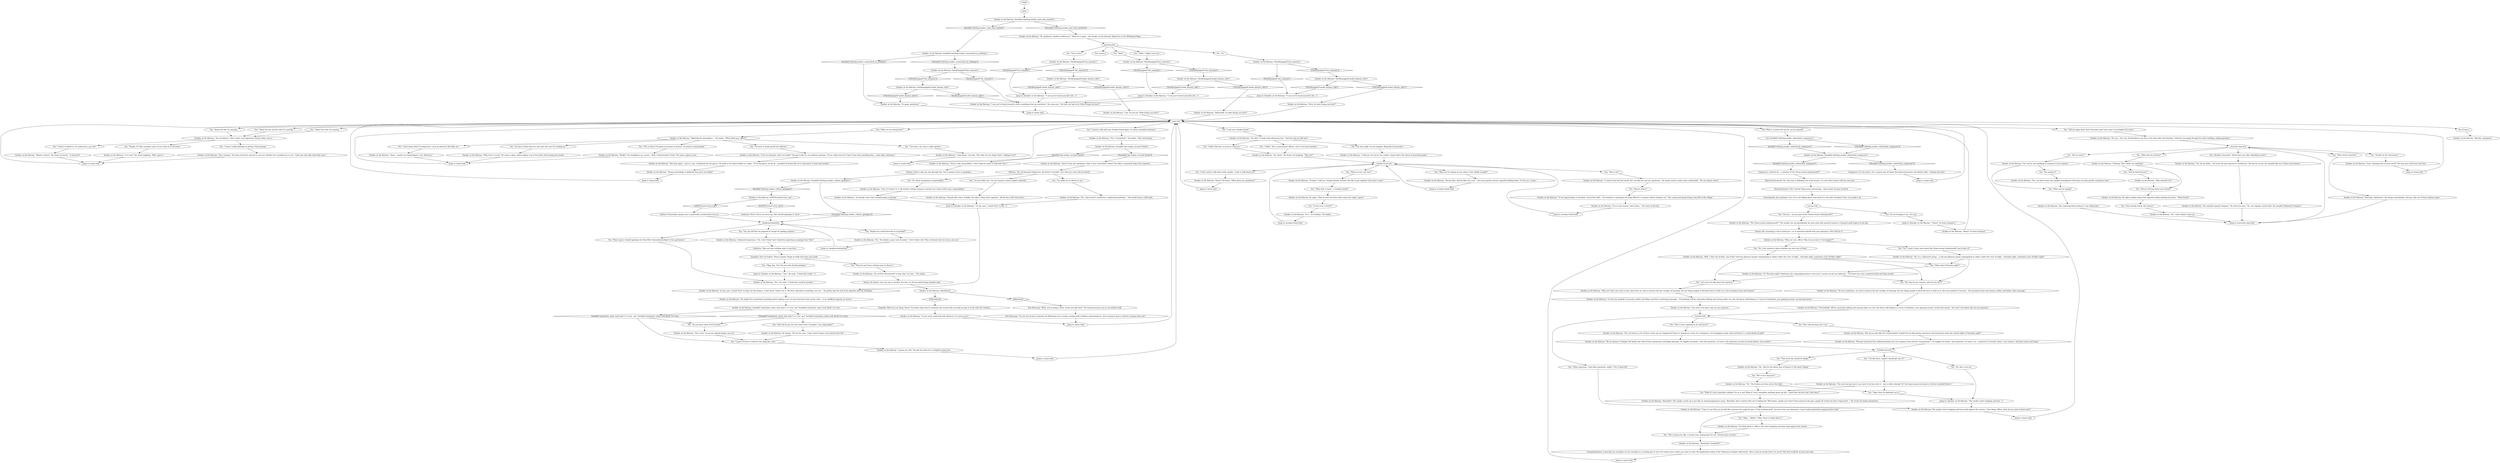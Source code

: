 # WHIRLING F1 / SMOKER ON THE BALCONY
# Smoker on the balcony, sitting in the bar.
# ==================================================
digraph G {
	  0 [label="START"];
	  1 [label="input"];
	  2 [label="Rhetoric: He's all bemused skepticism. He doesn't *actually* care what you want with his friend."];
	  3 [label="Smoker on the Balcony: \"Hi, gendarme. Another rendezvous.\" There he is again -- the smoker on the balcony! Right here in the Whirling-in-Rags."];
	  4 [label="You: \"Hello.\""];
	  5 [label="You: \"Tell me again about that *muscular type* who came to investigate the crime.\""];
	  6 [label="muscular type hub"];
	  7 [label="Smoker on the Balcony: \"Oh, let me think...\" He turns his eyes upward in recollection. \"He had an accent. He sounded like one of those mercenaries.\""];
	  8 [label="Smoker on the Balcony: \"Just reporting back whatever I was telling him.\""];
	  9 [label="Physical Instrument: Yes, this man is definitely one of the homos, I've seen them homos with my own eyes."];
	  10 [label="Smoker on the Balcony: Variable[\"whirling.smoker_main_hub_reached\"]"];
	  11 [label="Variable[\"whirling.smoker_main_hub_reached\"]", shape=diamond];
	  12 [label="!(Variable[\"whirling.smoker_main_hub_reached\"])", shape=diamond];
	  13 [label="You: \"No, this is not me.\""];
	  14 [label="You: \"What if I can't remember whether I'm in or not? What if I can't remember anything about my life -- aside from the fact that I like disco?\""];
	  15 [label="Smoker on the Balcony: CheckEquipped(\"jacket_kimono_robe\")"];
	  16 [label="CheckEquipped(\"jacket_kimono_robe\")", shape=diamond];
	  17 [label="!(CheckEquipped(\"jacket_kimono_robe\"))", shape=diamond];
	  18 [label="Smoker on the Balcony: CheckEquipped(\"hat_samaran\")"];
	  19 [label="CheckEquipped(\"hat_samaran\")", shape=diamond];
	  20 [label="!(CheckEquipped(\"hat_samaran\"))", shape=diamond];
	  21 [label="You: \"I didn't like him as much as I like you.\""];
	  22 [label="Smoker on the Balcony: He sighs: \"That he won't be there when times get tough, I guess.\""];
	  23 [label="Jump to: [sunday friend hub]"];
	  24 [label="You: \"You can tell him I'm prepared to accept his apology anytime.\""];
	  25 [label="Smoker on the Balcony: He shrugs. \"He has his ways. I don't need to know every detail of his life.\""];
	  26 [label="You: \"Why was he staying at your place in the middle of night?\""];
	  27 [label="You: \"Yes, I want to hear more about this *homo-sexual underground* you're part of.\""];
	  28 [label="You: \"I do like disco, maybe I should get into it?\""];
	  29 [label="You: \"I wasn't really planning on giving it back anyway.\""];
	  30 [label="Smoker on the Balcony: \"Friends, I told you. Sunday friends. Friends who like to get together from time to time.\""];
	  31 [label="Jump to: [sunday friend hub]"];
	  32 [label="Smoker on the Balcony: \"To his opportunities in Occident, Sur-la-Clef. Still...\" He breathes in and keeps his lungs filled for a moment, before letting it out. \"His coming and going brings some life to the village.\""];
	  33 [label="You: \"But why do you convene, what do you *do*?\""];
	  34 [label="Smoker on the Balcony: \"Yes, but he was speaking to someone on his earpiece.\""];
	  35 [label="You: \"About this hat I'm wearing...\""];
	  36 [label="Smoker on the Balcony: \"Why yes I am, officer. Why, do you want to *investigate*?\""];
	  37 [label="Smoker on the Balcony: The smoker starts laughing and leans back against the counter: \"Sure thing, officer, what do you want to know next?\""];
	  38 [label="Smoker on the Balcony: \"You can't just get into it, you have to be born into it -- one is either already *in* the homo-sexual movement or forever excluded from it.\""];
	  39 [label="Smoker on the Balcony: \"Absolutely *wonderful*.\""];
	  40 [label="Smoker on the Balcony: \"How cunning.\" He raises his brows and you're not sure whether he's mocking you or not. \"I like men who take what they want.\""];
	  41 [label="Smoker on the Balcony: \"Hmm... maybe you should figure it out, detective.\""];
	  42 [label="Jump to: [smokermoralismhub]"];
	  43 [label="Kim Kitsuragi: \"I'm not sure if you've noticed, but Martinaise isn't exactly crawling with Coalition representatives. You're going to have to look for someone else now.\""];
	  44 [label="You: \"It's about assigning la responsabilité.\""];
	  45 [label="You: \"Did you tell him about your friend?\""];
	  46 [label="Untitled hub"];
	  47 [label="Smoker on the Balcony: \"I am. So are you. What brings you here?\""];
	  48 [label="sunday friend hub"];
	  49 [label="Smoker on the Balcony: \"It is -- on Sundays.\" He smiles."];
	  50 [label="Smoker on the Balcony: \"No, I don't think it came up.\""];
	  51 [label="You: \"What are you, you two?\""];
	  52 [label="Smoker on the Balcony: CheckEquipped(\"hat_samaran\")"];
	  53 [label="CheckEquipped(\"hat_samaran\")", shape=diamond];
	  54 [label="!(CheckEquipped(\"hat_samaran\"))", shape=diamond];
	  55 [label="You: \"Other questions, I had other questions, really!\" (Try to back off.)"];
	  56 [label="Untitled hub (02)"];
	  57 [label="Smoker on the Balcony: \"I have to say that you do look like someone who might be part of *the underground*. You have that very distinctive 'I-can't-understand-what's-going-on-here' look.\""];
	  58 [label="Smoker on the Balcony: \"He has keys. And he likes the view...\" He waves gently with his cigarette-holding hand. \"To the sea, I mean.\""];
	  59 [label="Smoker on the Balcony: Variable[\"apt.sunday_accused_friend\"]"];
	  60 [label="Variable[\"apt.sunday_accused_friend\"]", shape=diamond];
	  61 [label="!(Variable[\"apt.sunday_accused_friend\"])", shape=diamond];
	  62 [label="Smoker on the Balcony: \"There's only one problem: I don't think he wants to talk with *you*.\""];
	  63 [label="You: \"I'm really not at liberty to say.\""];
	  64 [label="greeting hub"];
	  65 [label="Smoker on the Balcony: \"Sure. Anything else on your mind?\" His lazy eyes stroll over your face."];
	  66 [label="Composure: Could he be... a member of the *homo-sexual underground*?"];
	  67 [label="success hub"];
	  69 [label="Smoker on the Balcony: \"Or the true symbols of security, mother and father and their everlasting marriage... *Everything* will be constantly shifting and moving under our rule, the future will belong to a *circus* of identities, just spinning around, surreal and unreal...\""];
	  70 [label="You: \"I live here, my room is right upstairs.\""];
	  71 [label="Smoker on the Balcony: \"Is it now?\" He starts laughing. \"Well, enjoy it.\""];
	  72 [label="You: \"Is that even a friend?\""];
	  73 [label="You: \"I guess I'll have to look for him along the coast.\""];
	  74 [label="Smoker on the Balcony: \"Oh, a big *secret* committee. I understand perfectly...\" His mouth forms a half smile."];
	  75 [label="Smoker on the Balcony: Variable[\"whirling.smoker_commented_on_clothing\"]"];
	  76 [label="Variable[\"whirling.smoker_commented_on_clothing\"]", shape=diamond];
	  77 [label="!(Variable[\"whirling.smoker_commented_on_clothing\"])", shape=diamond];
	  78 [label="You: \"No, I just wanted to know whether you were one of them.\""];
	  79 [label="Smoker on the Balcony: \"Well, I *am* one of them, one of this *sub-rosa pleasure group* congregating in cellars under the cover of night... Saturday night, sometimes even *Friday* night!\""];
	  80 [label="Smoker on the Balcony: \"Because instead of the traditional family unit we're going to have all this *razzamatazz*,\" he wiggles his hands, \"and mysteries, of course, too -- mysteries of *sexual* nature, very esoteric. And disco music and drugs.\""];
	  81 [label="You: \"Besides *muscular*, did he have any other identifying traits?\""];
	  82 [label="Smoker on the Balcony: \"I see you've found yourself a little something from my wardrobe.\" He scans you. \"Not bad, not bad at all. What brings you here?\""];
	  83 [label="Jump to: [Smoker on the Balcony: \"\"Hmm?\" he hums honeyed.\"]"];
	  84 [label="Smoker on the Balcony: \"Why not? Don't you want to hear about how we want to destroy the last vestiges of meaning, the last things people in Revachol have to hold on to, the meaning of man and woman?\""];
	  85 [label="You: \"I didn't. He's a government official. I don't trust governments.\""];
	  86 [label="Jump to: [main hub]"];
	  87 [label="Jump to: [main hub]"];
	  88 [label="Smoker on the Balcony: \"Oh, a *committee*.\" He smiles. \"How interesting...\""];
	  89 [label="Volition: Fortunately, saying sorry is practically second-nature for you."];
	  90 [label="You: \"Maybe you could intercede on my behalf?\""];
	  91 [label="You: I'm not bringing it up -- let it go."];
	  92 [label="You: \"But I like knowing who I am.\""];
	  93 [label="You: \"But it isn't anymore?\""];
	  94 [label="You: \"I'm here to kick some ass and solve the case I'm working on.\""];
	  95 [label="You: \"You were right, he was magical. Magically bureaucratic.\""];
	  96 [label="Smoker on the Balcony: \"Aw, shoot.\" He bursts out laughing. \"Why not?\""];
	  97 [label="Smoker on the Balcony: \"A visitor from the first world. He's not like you and me, gendarme.\" He smiles and his smile seems melancholic. \"He can always return.\""];
	  98 [label="Smoker on the Balcony: \"Yes, you know those tiny speaker-microphones that fancy security guards sometimes wear.\""];
	  99 [label="Smoker on the Balcony: \"Why shouldn't he?\""];
	  100 [label="You: \"I don't know what I'm doing here. I just go wherever life takes me.\""];
	  101 [label="Volition: There's only one way through this. You're going to have to apologise..."];
	  102 [label="Smoker on the Balcony: Variable[\"whirling.smoker_volition_apologise\"]"];
	  103 [label="Variable[\"whirling.smoker_volition_apologise\"]", shape=diamond];
	  104 [label="!(Variable[\"whirling.smoker_volition_apologise\"])", shape=diamond];
	  105 [label="Smoker on the Balcony: A bemused expression. \"Oh, I don't think *you* should be expecting an apology from *him*.\""];
	  106 [label="You: \"How did he get over the water lock? I thought it was impassable?\""];
	  107 [label="Smoker on the Balcony: IsKimHere()"];
	  108 [label="IsKimHere()", shape=diamond];
	  109 [label="!(IsKimHere())", shape=diamond];
	  110 [label="Empathy: What are you doing, Harry? You better hope there's someone else around who can help you get in touch with the Coalition..."];
	  111 [label="Smoker on the Balcony: \"Oh, yes... let's see. He knocked on my door a few days after the lynching. I think he was going through the entire building, asking questions.\""];
	  112 [label="Smoker on the Balcony: CheckEquipped(\"hat_samaran\")"];
	  113 [label="CheckEquipped(\"hat_samaran\")", shape=diamond];
	  114 [label="!(CheckEquipped(\"hat_samaran\"))", shape=diamond];
	  115 [label="Smoker on the Balcony: \"Yes, we listen to a lot of disco. Some say we *engineered* disco to spread our vision of a vertiginous, ever-changing society, where all there is a razzle-dazzle of gold!\""];
	  116 [label="Smoker on the Balcony: \"But do you also like the *razzle-dazzle* of gold? Do you like parties and discos and having fun under the vibrant lights of Saturday night?\""];
	  117 [label="Smoker on the Balcony: \"Convenient,\" he nods. \"But what are you doing *here*, talking to me?\""];
	  118 [label="You: \"Return where?\""];
	  119 [label="You: \"This is gonna be, like, a twenty hour mind-project for me. Twenty hours at least.\""];
	  120 [label="Smoker on the Balcony: \"I guess you will.\" He tips his head ever so slightly toward you."];
	  121 [label="Smoker on the Balcony: \"Oh, he'll be *devastated* to hear that, I'm sure...\" He smiles."];
	  122 [label="Jump to: [main hub]"];
	  123 [label="Jump to: [Smoker on the Balcony: \"\"In any case, I would *love* to hel...\"]"];
	  124 [label="You: \"Your Sunday friend, the witness.\""];
	  125 [label="Smoker on the Balcony: \"Hi again, gendarme.\""];
	  126 [label="You: \"Let's just not talk about this anymore.\""];
	  127 [label="You: \"This is where I'm going to go down in history: I'm going to sing karaoke.\""];
	  128 [label="Smoker on the Balcony: \"Blend in where?\" He raises his brows. \"A carneval?\""];
	  129 [label="Smoker on the Balcony: \"I told you, he can be very useful. I guess that's the charm of powerful people.\""];
	  130 [label="Jump to: [main hub]"];
	  131 [label="You: \"And he believed you?\""];
	  132 [label="Smoker on the Balcony: \"A bit too dramatic, don't you think?\" He says it like it's an aesthetic question. \"If you really must do it then I'd go with something else... some other substance.\""];
	  133 [label="You: \"Hi.\""];
	  134 [label="Encyclopedia: Just pointing it out, we're not talking about some kind of a cult with *members* here, you made it up."];
	  135 [label="Smoker on the Balcony: \"The *homo-sexual underground*?\" The smoker sits up immediately, his eyes wide with amused surprise; a honeyed smile lingers on his lips."];
	  136 [label="You: \"About the hat and the robe I'm wearing...\""];
	  137 [label="Jump to: [Smoker on the Balcony: \"The smoker starts laughing and lean...\"]"];
	  138 [label="You: \"Okay...\" (Blink.) \"Okay, I have to think about it.\""];
	  139 [label="Jump to: [main hub]"];
	  140 [label="You: \"What does it mean -- a Sunday friend?\""];
	  141 [label="Jump to: [sunday friend hub]"];
	  142 [label="Authority: Never. You're no sorry cop. *He* should apologise to *you*."];
	  143 [label="Smoker on the Balcony: \"Yes.\" He nods. \"I think that would be prudent...\""];
	  144 [label="Smoker on the Balcony: \"He might have mentioned something about making a tour of some historical sites up the coast... in an unofficial capacity, of course.\""];
	  145 [label="Smoker on the Balcony: \"Not a clue. I'm not his agenda keeper, you see.\""];
	  146 [label="Authority: Then you have nothing more to say here."];
	  147 [label="Jump to: [Smoker on the Balcony: \"\"Yes.\" He nods. \"I think that would...\"]"];
	  148 [label="Drama: He doesn't care one way or another. For him, it's all one entertaining chamber play."];
	  149 [label="Smoker on the Balcony: \"In any event, good luck with whatever it is you're up to.\""];
	  150 [label="Smoker on the Balcony: \"*Everything* will be constantly shifting and moving under our rule, the future will belong to a circus of identities, just spinning around, surreal and unreal... You won't even know who you are anymore.\""];
	  151 [label="Smoker on the Balcony: \"He sounded vaguely Oranjese.\" He closes his eyes. \"No, not vaguely, scratch that. He sounded *definitely* Oranjese.\""];
	  152 [label="Smoker on the Balcony: \"Bye-bye, gendarme.\""];
	  153 [label="Smoker on the Balcony: \"You won't even know who you are anymore.\""];
	  154 [label="You: \"Does it have anything to do with disco?\""];
	  155 [label="Jump to: [main hub]"];
	  156 [label="Smoker on the Balcony: \"Beautiful!\" The smoker crawls up to you like an animal preparing to jump. \"Beautiful, that's exactly what we're looking for! Who knows, maybe you *were* homo-sexual in the past, maybe all of that has been *repressed*...\" He circles his hands around you."];
	  157 [label="You: \"I don't want to talk about other people, I want to talk about you.\""];
	  158 [label="Smoker on the Balcony: \"Hmm?\" He hums. \"What about me, gendarme?\""];
	  159 [label="Jump to: [main hub]"];
	  160 [label="You: \"I need to talk with your Sunday friend again, it's about committee business.\""];
	  161 [label="You: \"Then he and I have nothing more to discuss.\""];
	  162 [label="You: \"I'm not really sure, I'm just trying to reach a higher authority.\""];
	  163 [label="Smoker on the Balcony: \"As though I don't have enough going on already.\""];
	  164 [label="Smoker on the Balcony: He takes another drag of his cigarette before knitting his brows. \"What friend?\""];
	  165 [label="Smoker on the Balcony: \"Nothing. That I didn't see anything.\""];
	  166 [label="You: [Leave.]"];
	  167 [label="Jump to: [main hub]"];
	  168 [label="Drama: He's assuming a role to mock you -- or to entertain himself with your ignorance. Don't fall for it!"];
	  169 [label="Smoker on the Balcony: CheckEquipped(\"hat_samaran\")"];
	  170 [label="CheckEquipped(\"hat_samaran\")", shape=diamond];
	  171 [label="!(CheckEquipped(\"hat_samaran\"))", shape=diamond];
	  172 [label="You: \"His earpiece?\""];
	  173 [label="Smoker on the Balcony: \"But then again -- you're a cop, it definitely fits the genre.\" He looks at his hands folded on a table. \"*I* fit the genre, we all do... moulded by fiction like we're characters in some bad novella.\""];
	  174 [label="You: [Leave.]"];
	  175 [label="You: \"Who is he?\""];
	  176 [label="You: \"What did he look like?\""];
	  177 [label="Smoker on the Balcony: \"Hmm?\" he hums honeyed."];
	  178 [label="Smoker on the Balcony: \"And if I may ask, gendarme, what is this *committee* about?\" He takes a measured drag of his cigarette."];
	  179 [label="Smoker on the Balcony: \"In any case, I would *love* to help, but the thing is, I don't know *where* he is. We don't talk about everything, you see...\" He gently taps the end of his cigarette with his forefinger."];
	  180 [label="You: \"Do you know when he'll be back?\""];
	  181 [label="Kim Kitsuragi: \"What, you're going to blow a lead, just like that?\" The lieutenant gives you an incredulous look."];
	  182 [label="Smoker on the Balcony: Variable[\"whirling.smoker_whitecheck_composure\"]"];
	  183 [label="Variable[\"whirling.smoker_whitecheck_composure\"]", shape=diamond];
	  184 [label="!(Variable[\"whirling.smoker_whitecheck_composure\"])", shape=diamond];
	  185 [label="You: \"Was he alone?\""];
	  186 [label="You: What is it about the way he carries himself?"];
	  187 [label="You: Variable[\"whirling.smoker_whitecheck_composure\"]"];
	  188 [label="Variable[\"whirling.smoker_whitecheck_composure\"]", shape=diamond];
	  189 [label="!(Variable[\"whirling.smoker_whitecheck_composure\"])", shape=diamond];
	  190 [label="Smoker on the Balcony: \"You did?\" A small smile adorns his face. \"And how did you like him?\""];
	  191 [label="Smoker on the Balcony: \"We are going to *change* the family unit with all this razzamatazz and finger-dancing,\" he wiggles his hands, \"and with mysteries, of course, the mysteries are also of sexual nature, very esoteric.\""];
	  192 [label="You: \"That much fun should be illegal.\""];
	  193 [label="You: \"I'm here to drink myself into oblivion.\""];
	  194 [label="Smoker on the Balcony: \"Or is it just money, I don't know...\" He stares at the bar."];
	  195 [label="Smoker on the Balcony: \"Sounds like a bore, frankly.\" He takes a drag of his cigarette. \"All the fun stuff's down here...\""];
	  196 [label="Smoker on the Balcony: \"Oh we're ambitious, we want to destroy the last vestiges of meaning, the last things people in Revachol have to hold on to, the true symbols of security -- the meaning of man and woman, mother and father, their marriage.\""];
	  197 [label="Jump to: [muscular type hub]"];
	  198 [label="You: \"What was he saying?\""];
	  199 [label="You: \"I met your Sunday friend.\""];
	  200 [label="Smoker on the Balcony: CheckEquipped(\"jacket_kimono_robe\")"];
	  201 [label="CheckEquipped(\"jacket_kimono_robe\")", shape=diamond];
	  202 [label="!(CheckEquipped(\"jacket_kimono_robe\"))", shape=diamond];
	  203 [label="You: \"You're here!\""];
	  204 [label="Smoker on the Balcony: CheckEquipped(\"jacket_kimono_robe\")"];
	  205 [label="CheckEquipped(\"jacket_kimono_robe\")", shape=diamond];
	  206 [label="!(CheckEquipped(\"jacket_kimono_robe\"))", shape=diamond];
	  207 [label="Smoker on the Balcony: \"Ah... But for the better part of history it *has been* illegal.\""];
	  208 [label="Smoker on the Balcony: \"Admiring the atmosphere...\" He smiles. \"What about you, officer?\""];
	  209 [label="You: \"Thanks. It's like carrying a piece of you with me at all times.\""];
	  210 [label="Jump to: [main hub]"];
	  211 [label="smokermoralismhub"];
	  212 [label="Smoker on the Balcony: \"No.\" He exhales a grey trail of smoke. \"I don't think I will. This is between the two of you, you see.\""];
	  213 [label="You: \"Okay, fine. *I'm* the one who should apologise.\""];
	  214 [label="You: \"What about Thursday night?\""];
	  215 [label="You: \"Are you... are you part of the *homo-sexual underground*?\""];
	  216 [label="You: \"What did you tell him?\""];
	  217 [label="Jump to: [Smoker on the Balcony: \"\"I see you've found yourself a litt...\"]"];
	  218 [label="Jump to: [Smoker on the Balcony: \"\"I see you've found yourself a litt...\"]"];
	  219 [label="Smoker on the Balcony: \"Well, here's to you!\" He raises a glass, before taking a sip of his drink, froth grazing his mouth."];
	  220 [label="Smoker on the Balcony: \"No.\" He studies you from across the table."];
	  221 [label="You: \"Then I guess I should apologise for that little *misunderstanding* in the apartments.\""];
	  222 [label="Conceptualization: A man like you can figure out his sexuality in a working day. It won't be twenty hours unless you want to enter the heightened realms of the *fantasme érotique* afterwards. Then it may be twenty hours *or more*! But that would be on your own time."];
	  223 [label="You: \"Hello.\" (Adjust your tie.)"];
	  224 [label="Smoker on the Balcony: \"Muscular. Handsome.\" He shrugs nonchalantly. \"Strong. Like one of those military types.\""];
	  225 [label="Electrochemistry: This *sexual* thing seems interesting... Ask around, become involved."];
	  226 [label="Smoker on the Balcony: CheckEquipped(\"jacket_kimono_robe\")"];
	  227 [label="CheckEquipped(\"jacket_kimono_robe\")", shape=diamond];
	  228 [label="!(CheckEquipped(\"jacket_kimono_robe\"))", shape=diamond];
	  229 [label="You: \"About this robe I'm wearing...\""];
	  230 [label="You: \"Okay, then I'm definitely not in.\""];
	  231 [label="You: \"What are you doing here?\""];
	  232 [label="Smoker on the Balcony: \"Really?\" He straightens up, curious. \"Well, I look forward to that!\" He raises a glass to you."];
	  233 [label="Smoker on the Balcony: \"Human psychology is definitely lazy, don't you think?\""];
	  234 [label="Smoker on the Balcony: \"Do think about it, officer.\" He starts laughing and leans back against the counter."];
	  235 [label="Smoker on the Balcony: IsTHCPresent(\"sorry_cop\")"];
	  236 [label="IsTHCPresent(\"sorry_cop\")", shape=diamond];
	  237 [label="!(IsTHCPresent(\"sorry_cop\"))", shape=diamond];
	  238 [label="Smoker on the Balcony: Variable[\"canal.know_water_lock_time\"] == true  and  Variable[\"canal.know_water_lock_fixed\"] == true"];
	  239 [label="Variable[\"canal.know_water_lock_time\"] == true  and  Variable[\"canal.know_water_lock_fixed\"] == true", shape=diamond];
	  240 [label="!(Variable[\"canal.know_water_lock_time\"] == true  and  Variable[\"canal.know_water_lock_fixed\"] == true)", shape=diamond];
	  241 [label="Jump to: [main hub]"];
	  242 [label="Empathy: Don't be foolish. There's greater things at stake here than your pride."];
	  243 [label="Smoker on the Balcony: \"God, of *course* it is. My friend is always trying to convince me I need a little more responsibility...\""];
	  244 [label="Smoker on the Balcony: \"Oh, it's a *pleasure* group... a sub-rosa pleasure group congregating in cellars under the cover of night... Saturday night, sometimes even *Friday* night!\""];
	  245 [label="Smoker on the Balcony: \"Or Thursday night! Sometimes the congregating doesn't even end, it carries on into our daily life...\" He lowers his voice conspiratorially and looks around."];
	  246 [label="main hub"];
	  247 [label="Jump to: [main hub]"];
	  248 [label="You: \"Thanks for the information.\""];
	  249 [label="Smoker on the Balcony: \"You can keep it, I don't mind. I can appreciate beauty when I see it.\""];
	  250 [label="Composure: It's the sports, he's a sports guy, all about that physical prowess and athletic skill... Nothing else here."];
	  251 [label="Jump to: [main hub]"];
	  252 [label="Smoker on the Balcony: \"Hi-hi. So what brings you here?\""];
	  253 [label="Smoker on the Balcony: \"Hello-hello. So what brings you here?\""];
	  254 [label="Jump to: [Smoker on the Balcony: \"\"I see you've found yourself a litt...\"]"];
	  255 [label="You: \"I took it to blend in. I'm undercover, you see?\""];
	  0 -> 1
	  1 -> 10
	  2 -> 162
	  2 -> 44
	  2 -> 63
	  3 -> 64
	  4 -> 169
	  5 -> 111
	  6 -> 248
	  6 -> 176
	  6 -> 81
	  6 -> 216
	  6 -> 185
	  7 -> 151
	  8 -> 197
	  9 -> 225
	  10 -> 11
	  10 -> 12
	  11 -> 75
	  12 -> 3
	  13 -> 137
	  14 -> 156
	  15 -> 16
	  15 -> 17
	  16 -> 218
	  17 -> 253
	  18 -> 19
	  18 -> 20
	  19 -> 254
	  20 -> 204
	  21 -> 96
	  22 -> 72
	  23 -> 48
	  24 -> 105
	  25 -> 73
	  26 -> 58
	  27 -> 244
	  28 -> 38
	  29 -> 40
	  30 -> 140
	  31 -> 48
	  32 -> 194
	  33 -> 196
	  34 -> 172
	  34 -> 198
	  35 -> 249
	  36 -> 27
	  36 -> 78
	  37 -> 155
	  38 -> 14
	  38 -> 230
	  39 -> 222
	  40 -> 86
	  41 -> 159
	  42 -> 211
	  43 -> 122
	  44 -> 243
	  45 -> 164
	  46 -> 154
	  46 -> 92
	  46 -> 55
	  47 -> 246
	  48 -> 26
	  48 -> 51
	  48 -> 157
	  48 -> 175
	  49 -> 23
	  50 -> 197
	  51 -> 30
	  52 -> 53
	  52 -> 54
	  53 -> 82
	  54 -> 226
	  55 -> 37
	  56 -> 192
	  56 -> 28
	  56 -> 13
	  57 -> 138
	  57 -> 119
	  58 -> 31
	  59 -> 60
	  59 -> 61
	  60 -> 62
	  61 -> 178
	  62 -> 101
	  63 -> 74
	  64 -> 4
	  64 -> 133
	  64 -> 166
	  64 -> 203
	  64 -> 223
	  65 -> 247
	  66 -> 9
	  67 -> 91
	  67 -> 215
	  69 -> 153
	  70 -> 117
	  71 -> 86
	  72 -> 49
	  73 -> 120
	  74 -> 123
	  75 -> 76
	  75 -> 77
	  76 -> 125
	  77 -> 52
	  78 -> 79
	  79 -> 33
	  79 -> 126
	  79 -> 214
	  80 -> 56
	  81 -> 7
	  82 -> 167
	  83 -> 177
	  84 -> 69
	  85 -> 96
	  86 -> 246
	  87 -> 246
	  88 -> 59
	  89 -> 211
	  90 -> 212
	  91 -> 83
	  92 -> 116
	  93 -> 220
	  94 -> 219
	  95 -> 129
	  96 -> 48
	  97 -> 118
	  98 -> 198
	  99 -> 45
	  100 -> 41
	  101 -> 102
	  102 -> 104
	  102 -> 103
	  103 -> 235
	  104 -> 211
	  105 -> 146
	  106 -> 25
	  107 -> 108
	  107 -> 109
	  108 -> 181
	  109 -> 110
	  110 -> 149
	  111 -> 6
	  112 -> 113
	  112 -> 114
	  113 -> 217
	  114 -> 200
	  115 -> 191
	  116 -> 80
	  117 -> 210
	  118 -> 32
	  119 -> 39
	  120 -> 241
	  121 -> 148
	  122 -> 246
	  123 -> 179
	  124 -> 50
	  125 -> 167
	  126 -> 84
	  127 -> 232
	  128 -> 86
	  129 -> 48
	  130 -> 246
	  131 -> 99
	  132 -> 173
	  133 -> 112
	  134 -> 67
	  135 -> 168
	  136 -> 249
	  137 -> 37
	  138 -> 234
	  139 -> 246
	  140 -> 22
	  141 -> 48
	  142 -> 211
	  143 -> 179
	  144 -> 238
	  145 -> 73
	  146 -> 242
	  147 -> 143
	  148 -> 107
	  149 -> 122
	  150 -> 46
	  151 -> 197
	  153 -> 46
	  154 -> 115
	  155 -> 246
	  156 -> 57
	  157 -> 158
	  158 -> 130
	  159 -> 246
	  160 -> 88
	  161 -> 121
	  162 -> 195
	  163 -> 123
	  164 -> 124
	  165 -> 131
	  165 -> 45
	  167 -> 246
	  168 -> 36
	  169 -> 170
	  169 -> 171
	  170 -> 218
	  171 -> 15
	  172 -> 98
	  173 -> 233
	  174 -> 152
	  175 -> 97
	  176 -> 224
	  177 -> 246
	  178 -> 2
	  179 -> 144
	  180 -> 145
	  181 -> 43
	  182 -> 184
	  182 -> 183
	  183 -> 66
	  184 -> 250
	  185 -> 34
	  186 -> 187
	  187 -> 188
	  187 -> 189
	  188 -> 182
	  189 -> 182
	  190 -> 85
	  190 -> 21
	  190 -> 95
	  191 -> 56
	  192 -> 207
	  193 -> 132
	  194 -> 141
	  195 -> 123
	  196 -> 150
	  197 -> 6
	  198 -> 8
	  199 -> 190
	  200 -> 201
	  200 -> 202
	  201 -> 217
	  202 -> 252
	  203 -> 18
	  204 -> 205
	  204 -> 206
	  205 -> 254
	  206 -> 47
	  207 -> 93
	  208 -> 193
	  208 -> 100
	  208 -> 70
	  208 -> 94
	  208 -> 127
	  209 -> 71
	  210 -> 246
	  211 -> 24
	  211 -> 90
	  211 -> 221
	  212 -> 42
	  213 -> 147
	  214 -> 245
	  215 -> 135
	  216 -> 165
	  217 -> 82
	  218 -> 82
	  219 -> 159
	  220 -> 14
	  220 -> 230
	  221 -> 143
	  222 -> 139
	  223 -> 169
	  224 -> 197
	  225 -> 134
	  226 -> 227
	  226 -> 228
	  227 -> 82
	  228 -> 125
	  229 -> 249
	  230 -> 137
	  231 -> 208
	  232 -> 159
	  233 -> 87
	  234 -> 119
	  235 -> 236
	  235 -> 237
	  236 -> 89
	  237 -> 142
	  238 -> 240
	  238 -> 239
	  239 -> 73
	  239 -> 180
	  240 -> 106
	  240 -> 180
	  241 -> 246
	  242 -> 161
	  242 -> 213
	  243 -> 163
	  244 -> 33
	  244 -> 214
	  245 -> 33
	  245 -> 126
	  246 -> 160
	  246 -> 35
	  246 -> 5
	  246 -> 229
	  246 -> 199
	  246 -> 231
	  246 -> 136
	  246 -> 174
	  246 -> 186
	  247 -> 246
	  248 -> 65
	  249 -> 209
	  249 -> 29
	  249 -> 255
	  250 -> 251
	  251 -> 246
	  252 -> 246
	  253 -> 246
	  254 -> 82
	  255 -> 128
}

